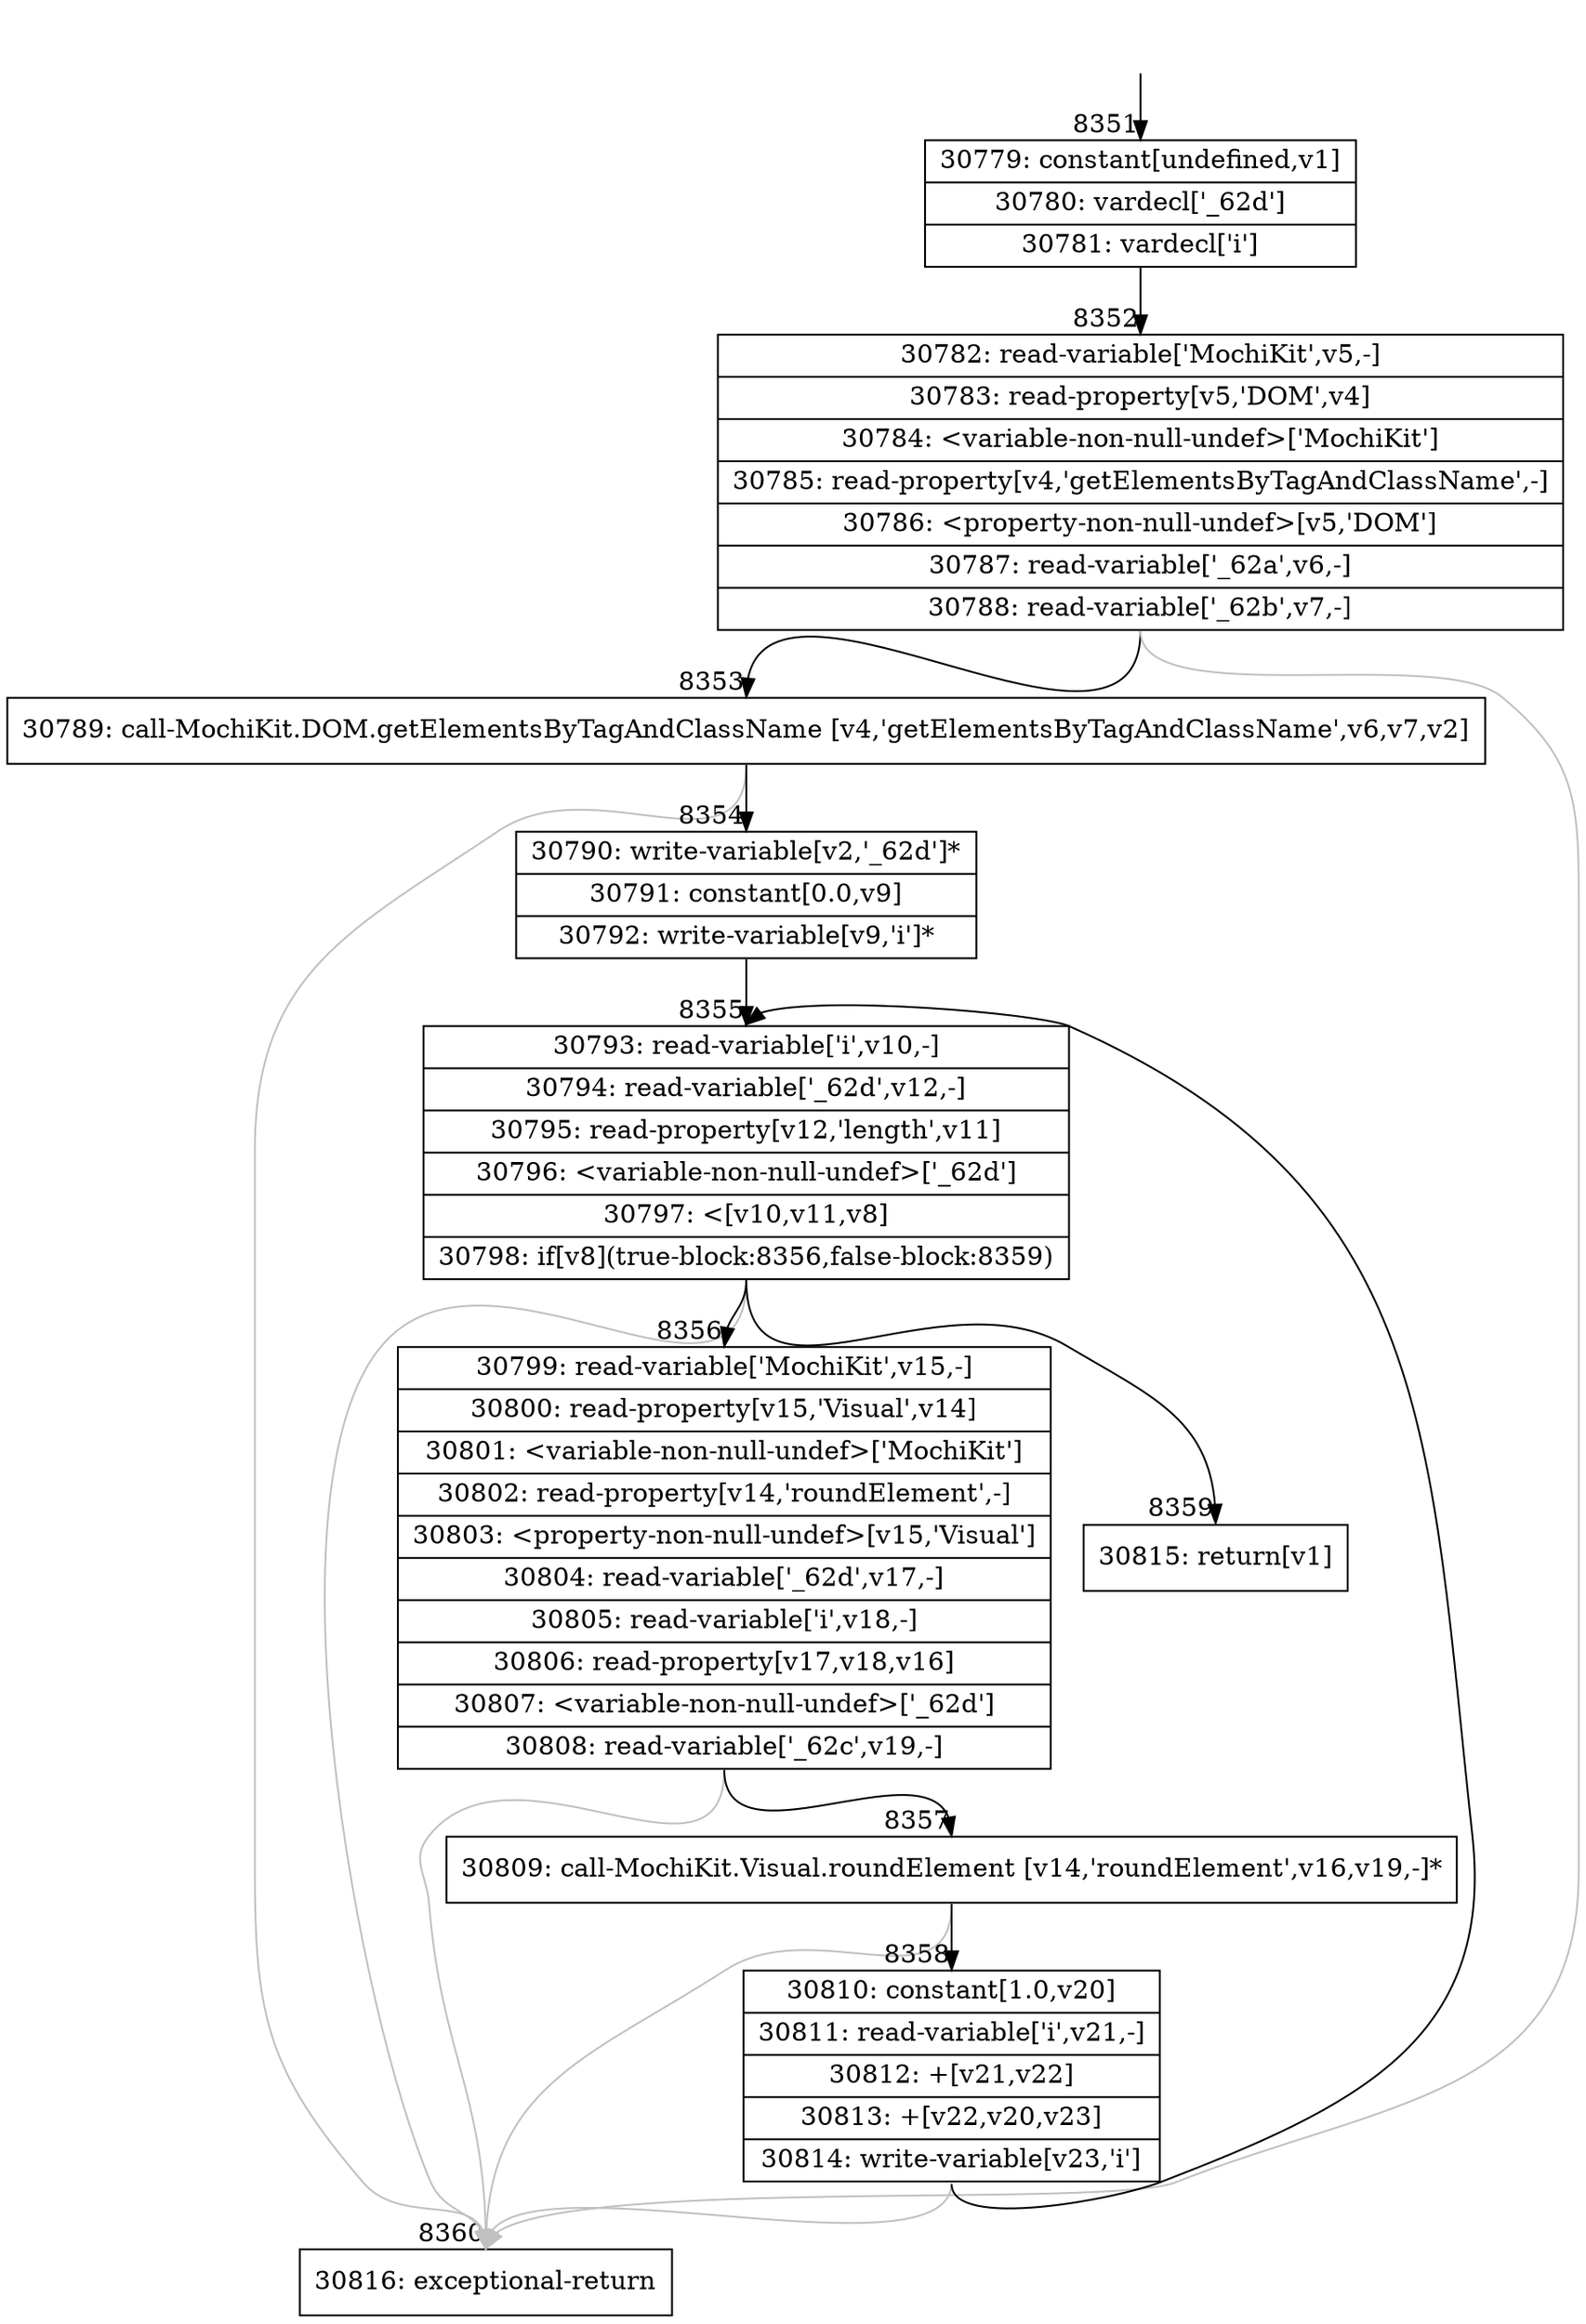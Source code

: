 digraph {
rankdir="TD"
BB_entry551[shape=none,label=""];
BB_entry551 -> BB8351 [tailport=s, headport=n, headlabel="    8351"]
BB8351 [shape=record label="{30779: constant[undefined,v1]|30780: vardecl['_62d']|30781: vardecl['i']}" ] 
BB8351 -> BB8352 [tailport=s, headport=n, headlabel="      8352"]
BB8352 [shape=record label="{30782: read-variable['MochiKit',v5,-]|30783: read-property[v5,'DOM',v4]|30784: \<variable-non-null-undef\>['MochiKit']|30785: read-property[v4,'getElementsByTagAndClassName',-]|30786: \<property-non-null-undef\>[v5,'DOM']|30787: read-variable['_62a',v6,-]|30788: read-variable['_62b',v7,-]}" ] 
BB8352 -> BB8353 [tailport=s, headport=n, headlabel="      8353"]
BB8352 -> BB8360 [tailport=s, headport=n, color=gray, headlabel="      8360"]
BB8353 [shape=record label="{30789: call-MochiKit.DOM.getElementsByTagAndClassName [v4,'getElementsByTagAndClassName',v6,v7,v2]}" ] 
BB8353 -> BB8354 [tailport=s, headport=n, headlabel="      8354"]
BB8353 -> BB8360 [tailport=s, headport=n, color=gray]
BB8354 [shape=record label="{30790: write-variable[v2,'_62d']*|30791: constant[0.0,v9]|30792: write-variable[v9,'i']*}" ] 
BB8354 -> BB8355 [tailport=s, headport=n, headlabel="      8355"]
BB8355 [shape=record label="{30793: read-variable['i',v10,-]|30794: read-variable['_62d',v12,-]|30795: read-property[v12,'length',v11]|30796: \<variable-non-null-undef\>['_62d']|30797: \<[v10,v11,v8]|30798: if[v8](true-block:8356,false-block:8359)}" ] 
BB8355 -> BB8356 [tailport=s, headport=n, headlabel="      8356"]
BB8355 -> BB8359 [tailport=s, headport=n, headlabel="      8359"]
BB8355 -> BB8360 [tailport=s, headport=n, color=gray]
BB8356 [shape=record label="{30799: read-variable['MochiKit',v15,-]|30800: read-property[v15,'Visual',v14]|30801: \<variable-non-null-undef\>['MochiKit']|30802: read-property[v14,'roundElement',-]|30803: \<property-non-null-undef\>[v15,'Visual']|30804: read-variable['_62d',v17,-]|30805: read-variable['i',v18,-]|30806: read-property[v17,v18,v16]|30807: \<variable-non-null-undef\>['_62d']|30808: read-variable['_62c',v19,-]}" ] 
BB8356 -> BB8357 [tailport=s, headport=n, headlabel="      8357"]
BB8356 -> BB8360 [tailport=s, headport=n, color=gray]
BB8357 [shape=record label="{30809: call-MochiKit.Visual.roundElement [v14,'roundElement',v16,v19,-]*}" ] 
BB8357 -> BB8358 [tailport=s, headport=n, headlabel="      8358"]
BB8357 -> BB8360 [tailport=s, headport=n, color=gray]
BB8358 [shape=record label="{30810: constant[1.0,v20]|30811: read-variable['i',v21,-]|30812: +[v21,v22]|30813: +[v22,v20,v23]|30814: write-variable[v23,'i']}" ] 
BB8358 -> BB8355 [tailport=s, headport=n]
BB8358 -> BB8360 [tailport=s, headport=n, color=gray]
BB8359 [shape=record label="{30815: return[v1]}" ] 
BB8360 [shape=record label="{30816: exceptional-return}" ] 
//#$~ 6014
}
